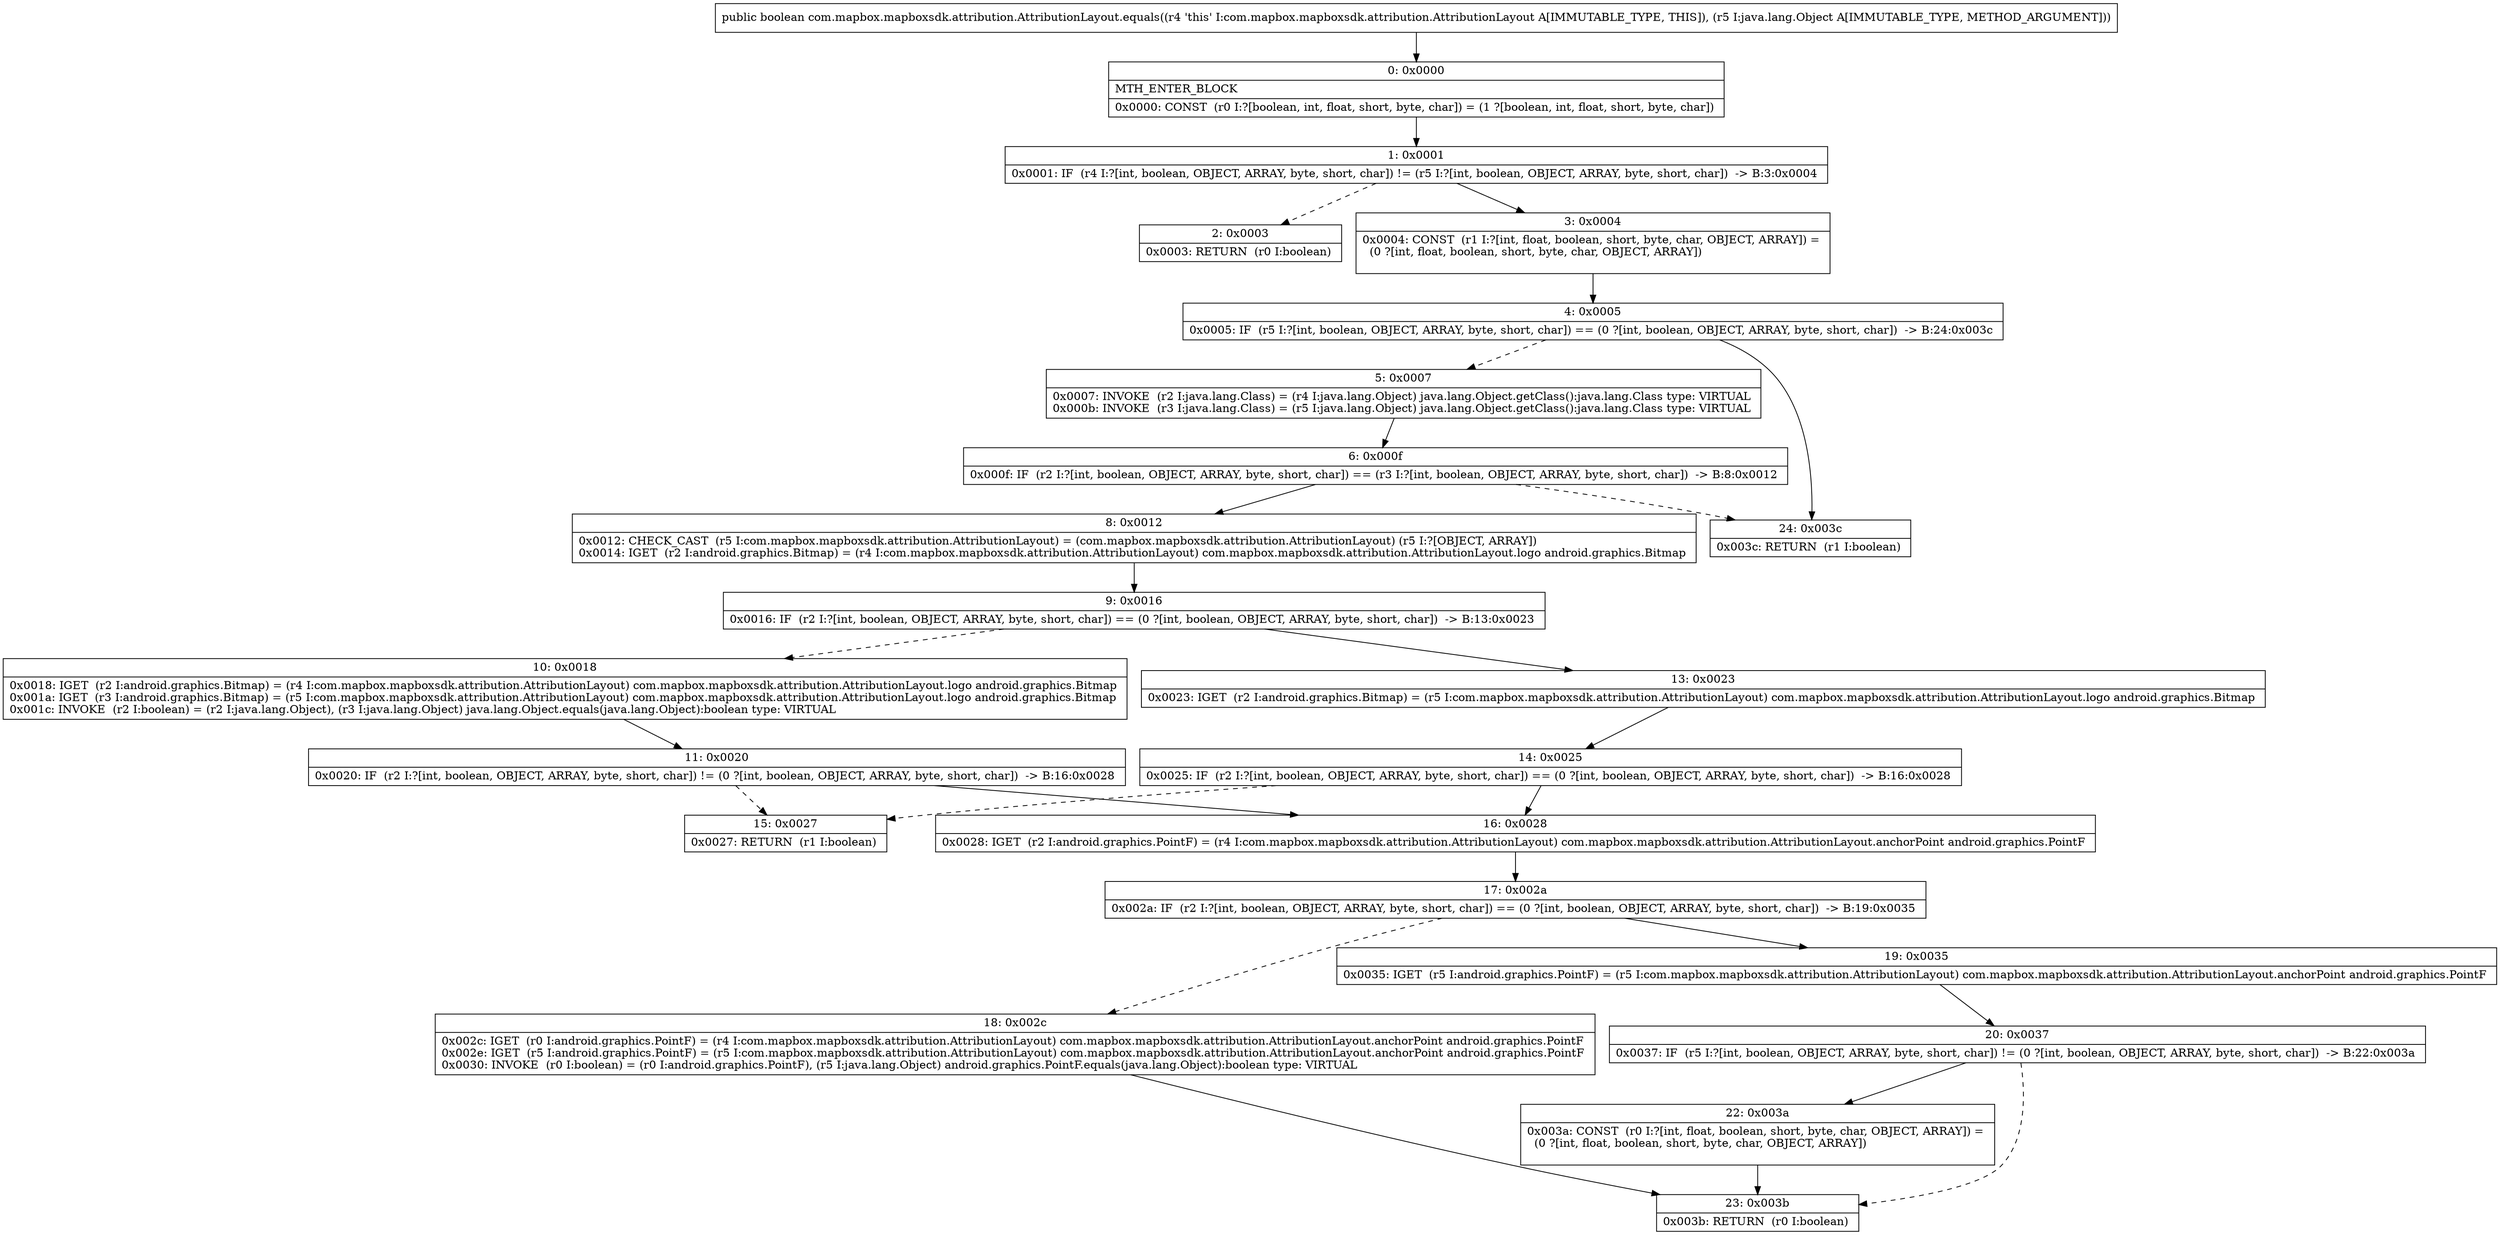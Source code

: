 digraph "CFG forcom.mapbox.mapboxsdk.attribution.AttributionLayout.equals(Ljava\/lang\/Object;)Z" {
Node_0 [shape=record,label="{0\:\ 0x0000|MTH_ENTER_BLOCK\l|0x0000: CONST  (r0 I:?[boolean, int, float, short, byte, char]) = (1 ?[boolean, int, float, short, byte, char]) \l}"];
Node_1 [shape=record,label="{1\:\ 0x0001|0x0001: IF  (r4 I:?[int, boolean, OBJECT, ARRAY, byte, short, char]) != (r5 I:?[int, boolean, OBJECT, ARRAY, byte, short, char])  \-\> B:3:0x0004 \l}"];
Node_2 [shape=record,label="{2\:\ 0x0003|0x0003: RETURN  (r0 I:boolean) \l}"];
Node_3 [shape=record,label="{3\:\ 0x0004|0x0004: CONST  (r1 I:?[int, float, boolean, short, byte, char, OBJECT, ARRAY]) = \l  (0 ?[int, float, boolean, short, byte, char, OBJECT, ARRAY])\l \l}"];
Node_4 [shape=record,label="{4\:\ 0x0005|0x0005: IF  (r5 I:?[int, boolean, OBJECT, ARRAY, byte, short, char]) == (0 ?[int, boolean, OBJECT, ARRAY, byte, short, char])  \-\> B:24:0x003c \l}"];
Node_5 [shape=record,label="{5\:\ 0x0007|0x0007: INVOKE  (r2 I:java.lang.Class) = (r4 I:java.lang.Object) java.lang.Object.getClass():java.lang.Class type: VIRTUAL \l0x000b: INVOKE  (r3 I:java.lang.Class) = (r5 I:java.lang.Object) java.lang.Object.getClass():java.lang.Class type: VIRTUAL \l}"];
Node_6 [shape=record,label="{6\:\ 0x000f|0x000f: IF  (r2 I:?[int, boolean, OBJECT, ARRAY, byte, short, char]) == (r3 I:?[int, boolean, OBJECT, ARRAY, byte, short, char])  \-\> B:8:0x0012 \l}"];
Node_8 [shape=record,label="{8\:\ 0x0012|0x0012: CHECK_CAST  (r5 I:com.mapbox.mapboxsdk.attribution.AttributionLayout) = (com.mapbox.mapboxsdk.attribution.AttributionLayout) (r5 I:?[OBJECT, ARRAY]) \l0x0014: IGET  (r2 I:android.graphics.Bitmap) = (r4 I:com.mapbox.mapboxsdk.attribution.AttributionLayout) com.mapbox.mapboxsdk.attribution.AttributionLayout.logo android.graphics.Bitmap \l}"];
Node_9 [shape=record,label="{9\:\ 0x0016|0x0016: IF  (r2 I:?[int, boolean, OBJECT, ARRAY, byte, short, char]) == (0 ?[int, boolean, OBJECT, ARRAY, byte, short, char])  \-\> B:13:0x0023 \l}"];
Node_10 [shape=record,label="{10\:\ 0x0018|0x0018: IGET  (r2 I:android.graphics.Bitmap) = (r4 I:com.mapbox.mapboxsdk.attribution.AttributionLayout) com.mapbox.mapboxsdk.attribution.AttributionLayout.logo android.graphics.Bitmap \l0x001a: IGET  (r3 I:android.graphics.Bitmap) = (r5 I:com.mapbox.mapboxsdk.attribution.AttributionLayout) com.mapbox.mapboxsdk.attribution.AttributionLayout.logo android.graphics.Bitmap \l0x001c: INVOKE  (r2 I:boolean) = (r2 I:java.lang.Object), (r3 I:java.lang.Object) java.lang.Object.equals(java.lang.Object):boolean type: VIRTUAL \l}"];
Node_11 [shape=record,label="{11\:\ 0x0020|0x0020: IF  (r2 I:?[int, boolean, OBJECT, ARRAY, byte, short, char]) != (0 ?[int, boolean, OBJECT, ARRAY, byte, short, char])  \-\> B:16:0x0028 \l}"];
Node_13 [shape=record,label="{13\:\ 0x0023|0x0023: IGET  (r2 I:android.graphics.Bitmap) = (r5 I:com.mapbox.mapboxsdk.attribution.AttributionLayout) com.mapbox.mapboxsdk.attribution.AttributionLayout.logo android.graphics.Bitmap \l}"];
Node_14 [shape=record,label="{14\:\ 0x0025|0x0025: IF  (r2 I:?[int, boolean, OBJECT, ARRAY, byte, short, char]) == (0 ?[int, boolean, OBJECT, ARRAY, byte, short, char])  \-\> B:16:0x0028 \l}"];
Node_15 [shape=record,label="{15\:\ 0x0027|0x0027: RETURN  (r1 I:boolean) \l}"];
Node_16 [shape=record,label="{16\:\ 0x0028|0x0028: IGET  (r2 I:android.graphics.PointF) = (r4 I:com.mapbox.mapboxsdk.attribution.AttributionLayout) com.mapbox.mapboxsdk.attribution.AttributionLayout.anchorPoint android.graphics.PointF \l}"];
Node_17 [shape=record,label="{17\:\ 0x002a|0x002a: IF  (r2 I:?[int, boolean, OBJECT, ARRAY, byte, short, char]) == (0 ?[int, boolean, OBJECT, ARRAY, byte, short, char])  \-\> B:19:0x0035 \l}"];
Node_18 [shape=record,label="{18\:\ 0x002c|0x002c: IGET  (r0 I:android.graphics.PointF) = (r4 I:com.mapbox.mapboxsdk.attribution.AttributionLayout) com.mapbox.mapboxsdk.attribution.AttributionLayout.anchorPoint android.graphics.PointF \l0x002e: IGET  (r5 I:android.graphics.PointF) = (r5 I:com.mapbox.mapboxsdk.attribution.AttributionLayout) com.mapbox.mapboxsdk.attribution.AttributionLayout.anchorPoint android.graphics.PointF \l0x0030: INVOKE  (r0 I:boolean) = (r0 I:android.graphics.PointF), (r5 I:java.lang.Object) android.graphics.PointF.equals(java.lang.Object):boolean type: VIRTUAL \l}"];
Node_19 [shape=record,label="{19\:\ 0x0035|0x0035: IGET  (r5 I:android.graphics.PointF) = (r5 I:com.mapbox.mapboxsdk.attribution.AttributionLayout) com.mapbox.mapboxsdk.attribution.AttributionLayout.anchorPoint android.graphics.PointF \l}"];
Node_20 [shape=record,label="{20\:\ 0x0037|0x0037: IF  (r5 I:?[int, boolean, OBJECT, ARRAY, byte, short, char]) != (0 ?[int, boolean, OBJECT, ARRAY, byte, short, char])  \-\> B:22:0x003a \l}"];
Node_22 [shape=record,label="{22\:\ 0x003a|0x003a: CONST  (r0 I:?[int, float, boolean, short, byte, char, OBJECT, ARRAY]) = \l  (0 ?[int, float, boolean, short, byte, char, OBJECT, ARRAY])\l \l}"];
Node_23 [shape=record,label="{23\:\ 0x003b|0x003b: RETURN  (r0 I:boolean) \l}"];
Node_24 [shape=record,label="{24\:\ 0x003c|0x003c: RETURN  (r1 I:boolean) \l}"];
MethodNode[shape=record,label="{public boolean com.mapbox.mapboxsdk.attribution.AttributionLayout.equals((r4 'this' I:com.mapbox.mapboxsdk.attribution.AttributionLayout A[IMMUTABLE_TYPE, THIS]), (r5 I:java.lang.Object A[IMMUTABLE_TYPE, METHOD_ARGUMENT])) }"];
MethodNode -> Node_0;
Node_0 -> Node_1;
Node_1 -> Node_2[style=dashed];
Node_1 -> Node_3;
Node_3 -> Node_4;
Node_4 -> Node_5[style=dashed];
Node_4 -> Node_24;
Node_5 -> Node_6;
Node_6 -> Node_8;
Node_6 -> Node_24[style=dashed];
Node_8 -> Node_9;
Node_9 -> Node_10[style=dashed];
Node_9 -> Node_13;
Node_10 -> Node_11;
Node_11 -> Node_16;
Node_11 -> Node_15[style=dashed];
Node_13 -> Node_14;
Node_14 -> Node_15[style=dashed];
Node_14 -> Node_16;
Node_16 -> Node_17;
Node_17 -> Node_18[style=dashed];
Node_17 -> Node_19;
Node_18 -> Node_23;
Node_19 -> Node_20;
Node_20 -> Node_22;
Node_20 -> Node_23[style=dashed];
Node_22 -> Node_23;
}


